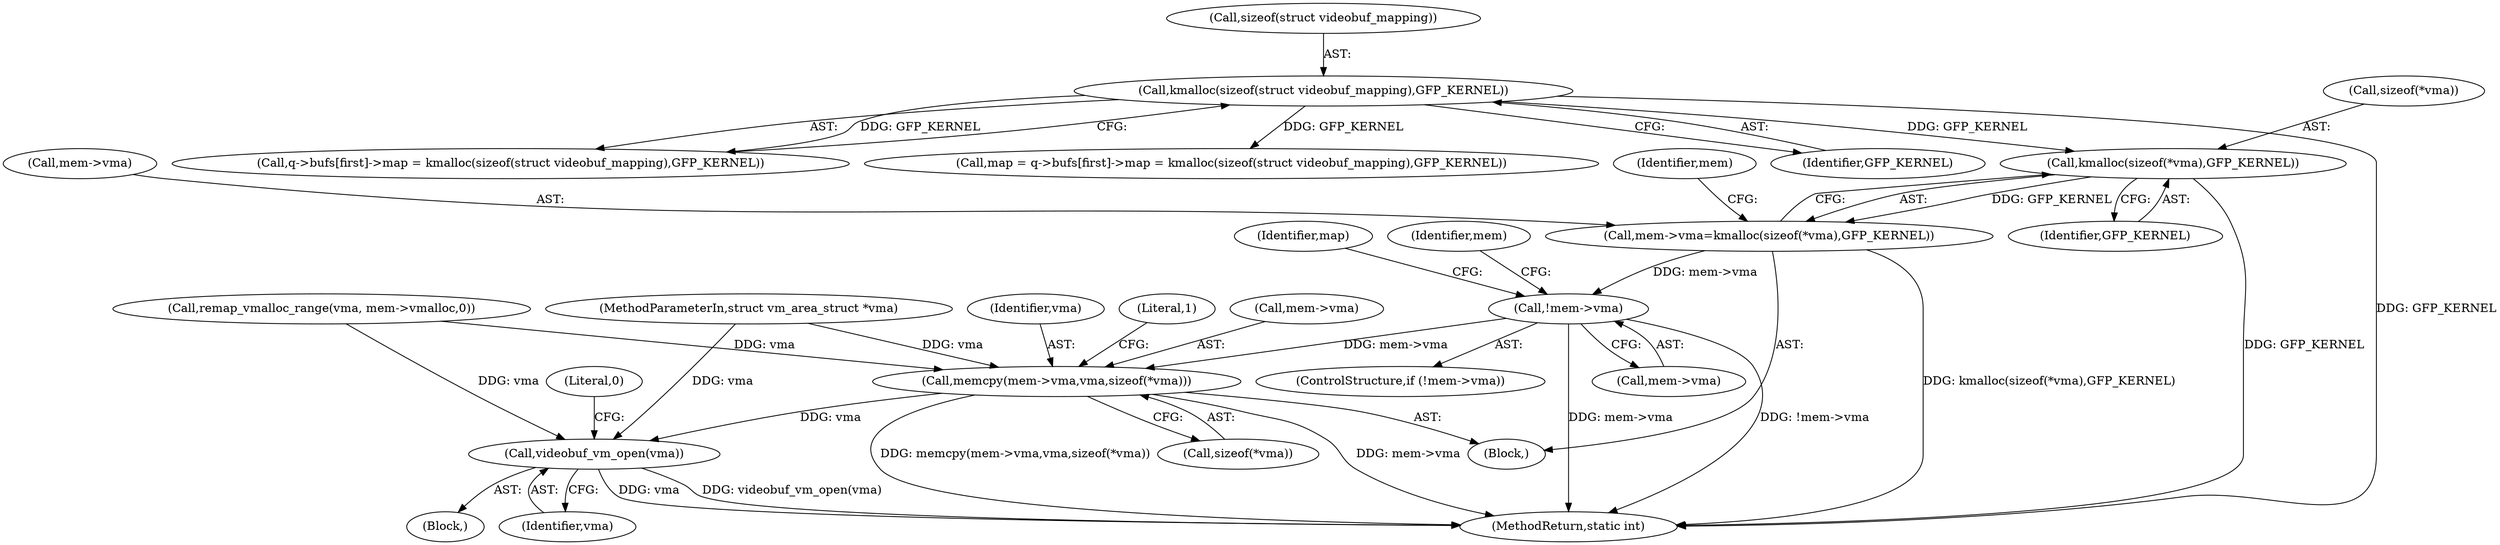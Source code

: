 digraph "0_linux_0b29669c065f60501e7289e1950fa2a618962358@API" {
"1000299" [label="(Call,kmalloc(sizeof(*vma),GFP_KERNEL))"];
"1000203" [label="(Call,kmalloc(sizeof(struct videobuf_mapping),GFP_KERNEL))"];
"1000295" [label="(Call,mem->vma=kmalloc(sizeof(*vma),GFP_KERNEL))"];
"1000305" [label="(Call,!mem->vma)"];
"1000324" [label="(Call,memcpy(mem->vma,vma,sizeof(*vma)))"];
"1000356" [label="(Call,videobuf_vm_open(vma))"];
"1000203" [label="(Call,kmalloc(sizeof(struct videobuf_mapping),GFP_KERNEL))"];
"1000329" [label="(Call,sizeof(*vma))"];
"1000357" [label="(Identifier,vma)"];
"1000303" [label="(Identifier,GFP_KERNEL)"];
"1000195" [label="(Call,q->bufs[first]->map = kmalloc(sizeof(struct videobuf_mapping),GFP_KERNEL))"];
"1000311" [label="(Identifier,map)"];
"1000356" [label="(Call,videobuf_vm_open(vma))"];
"1000296" [label="(Call,mem->vma)"];
"1000204" [label="(Call,sizeof(struct videobuf_mapping))"];
"1000105" [label="(MethodParameterIn,struct vm_area_struct *vma)"];
"1000325" [label="(Call,mem->vma)"];
"1000305" [label="(Call,!mem->vma)"];
"1000328" [label="(Identifier,vma)"];
"1000281" [label="(Call,remap_vmalloc_range(vma, mem->vmalloc,0))"];
"1000304" [label="(ControlStructure,if (!mem->vma))"];
"1000291" [label="(Block,)"];
"1000299" [label="(Call,kmalloc(sizeof(*vma),GFP_KERNEL))"];
"1000193" [label="(Call,map = q->bufs[first]->map = kmalloc(sizeof(struct videobuf_mapping),GFP_KERNEL))"];
"1000333" [label="(Literal,1)"];
"1000106" [label="(Block,)"];
"1000295" [label="(Call,mem->vma=kmalloc(sizeof(*vma),GFP_KERNEL))"];
"1000360" [label="(MethodReturn,static int)"];
"1000359" [label="(Literal,0)"];
"1000300" [label="(Call,sizeof(*vma))"];
"1000324" [label="(Call,memcpy(mem->vma,vma,sizeof(*vma)))"];
"1000206" [label="(Identifier,GFP_KERNEL)"];
"1000307" [label="(Identifier,mem)"];
"1000306" [label="(Call,mem->vma)"];
"1000326" [label="(Identifier,mem)"];
"1000299" -> "1000295"  [label="AST: "];
"1000299" -> "1000303"  [label="CFG: "];
"1000300" -> "1000299"  [label="AST: "];
"1000303" -> "1000299"  [label="AST: "];
"1000295" -> "1000299"  [label="CFG: "];
"1000299" -> "1000360"  [label="DDG: GFP_KERNEL"];
"1000299" -> "1000295"  [label="DDG: GFP_KERNEL"];
"1000203" -> "1000299"  [label="DDG: GFP_KERNEL"];
"1000203" -> "1000195"  [label="AST: "];
"1000203" -> "1000206"  [label="CFG: "];
"1000204" -> "1000203"  [label="AST: "];
"1000206" -> "1000203"  [label="AST: "];
"1000195" -> "1000203"  [label="CFG: "];
"1000203" -> "1000360"  [label="DDG: GFP_KERNEL"];
"1000203" -> "1000193"  [label="DDG: GFP_KERNEL"];
"1000203" -> "1000195"  [label="DDG: GFP_KERNEL"];
"1000295" -> "1000291"  [label="AST: "];
"1000296" -> "1000295"  [label="AST: "];
"1000307" -> "1000295"  [label="CFG: "];
"1000295" -> "1000360"  [label="DDG: kmalloc(sizeof(*vma),GFP_KERNEL)"];
"1000295" -> "1000305"  [label="DDG: mem->vma"];
"1000305" -> "1000304"  [label="AST: "];
"1000305" -> "1000306"  [label="CFG: "];
"1000306" -> "1000305"  [label="AST: "];
"1000311" -> "1000305"  [label="CFG: "];
"1000326" -> "1000305"  [label="CFG: "];
"1000305" -> "1000360"  [label="DDG: !mem->vma"];
"1000305" -> "1000360"  [label="DDG: mem->vma"];
"1000305" -> "1000324"  [label="DDG: mem->vma"];
"1000324" -> "1000291"  [label="AST: "];
"1000324" -> "1000329"  [label="CFG: "];
"1000325" -> "1000324"  [label="AST: "];
"1000328" -> "1000324"  [label="AST: "];
"1000329" -> "1000324"  [label="AST: "];
"1000333" -> "1000324"  [label="CFG: "];
"1000324" -> "1000360"  [label="DDG: memcpy(mem->vma,vma,sizeof(*vma))"];
"1000324" -> "1000360"  [label="DDG: mem->vma"];
"1000281" -> "1000324"  [label="DDG: vma"];
"1000105" -> "1000324"  [label="DDG: vma"];
"1000324" -> "1000356"  [label="DDG: vma"];
"1000356" -> "1000106"  [label="AST: "];
"1000356" -> "1000357"  [label="CFG: "];
"1000357" -> "1000356"  [label="AST: "];
"1000359" -> "1000356"  [label="CFG: "];
"1000356" -> "1000360"  [label="DDG: videobuf_vm_open(vma)"];
"1000356" -> "1000360"  [label="DDG: vma"];
"1000281" -> "1000356"  [label="DDG: vma"];
"1000105" -> "1000356"  [label="DDG: vma"];
}
